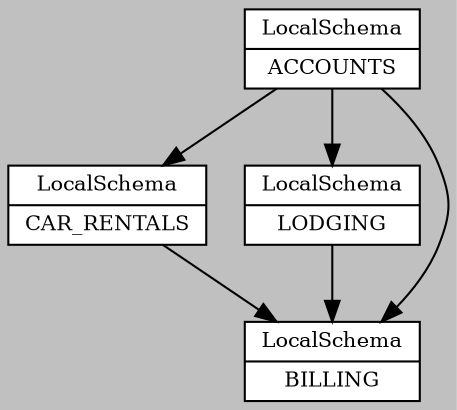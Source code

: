 digraph G {
    graph [bgcolor=gray]
    node [shape=record, style=filled, fillcolor=white, fontsize=10.0]
    edge [fontsize=10.0]
    28060855[label="{LocalSchema|ACCOUNTS}"];
    11254222[label="{LocalSchema|CAR_RENTALS}"];
    3376320[label="{LocalSchema|LODGING}"];
    5277309[label="{LocalSchema|BILLING}"];
    28060855->11254222[];
    28060855->3376320[];
    11254222->5277309[];
    3376320->5277309[];
    28060855->5277309[];
}
